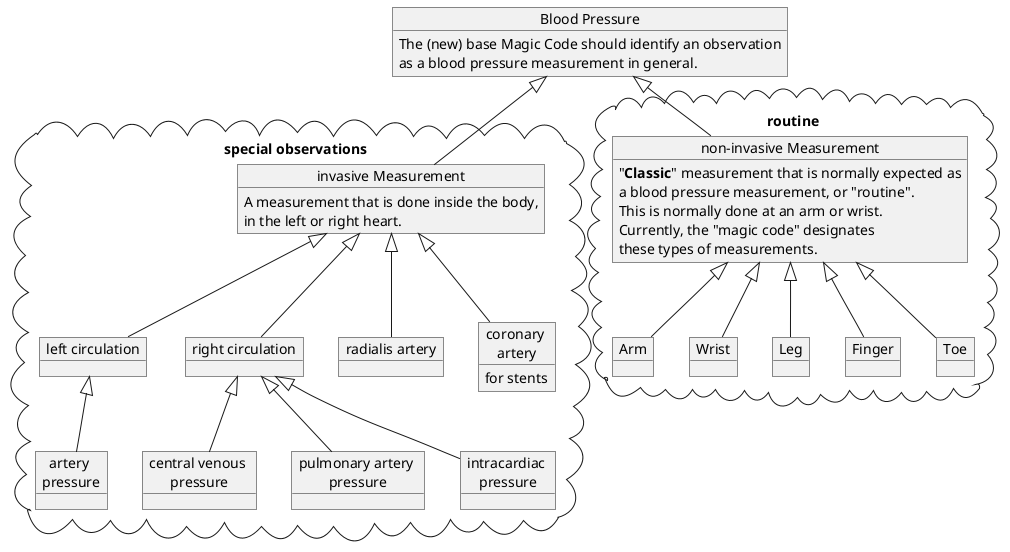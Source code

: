 @startuml


object "Blood Pressure" as bp {
    The (new) base Magic Code should identify an observation
    as a blood pressure measurement in general.
}

cloud "special observations" {

object "invasive Measurement" as intern {
    A measurement that is done inside the body,
    in the left or right heart.
}

object "left circulation" as left {
}

object "right circulation" as right {
}

object "radialis artery" as ra
object "central venous \npressure" as vene
object "pulmonary artery \npressure" as pulmo
object "intracardiac \npressure" as icp

object "artery \npressure" as artery

object "coronary \nartery" as ca {
    for stents
}
}

cloud "routine" {

object "non-invasive Measurement" as extern {
    "**Classic**" measurement that is normally expected as 
    a blood pressure measurement, or "routine".
    This is normally done at an arm or wrist.
    Currently, the "magic code" designates 
    these types of measurements.
}

object "Arm" as arm
object "Wrist" as wrinkle
object "Leg" as leg
object "Finger" as finger
object "Toe" as toe
}

bp <|-- intern
bp <|-- extern

intern <|-- left
intern <|-- right
intern <|-- ca
intern <|-- ra

right <|-- vene
right <|-- pulmo
right <|-- icp

left <|-- artery

extern <|-- arm
extern <|-- wrinkle
extern <|-- leg
extern <|-- finger
extern <|-- toe

@enduml
